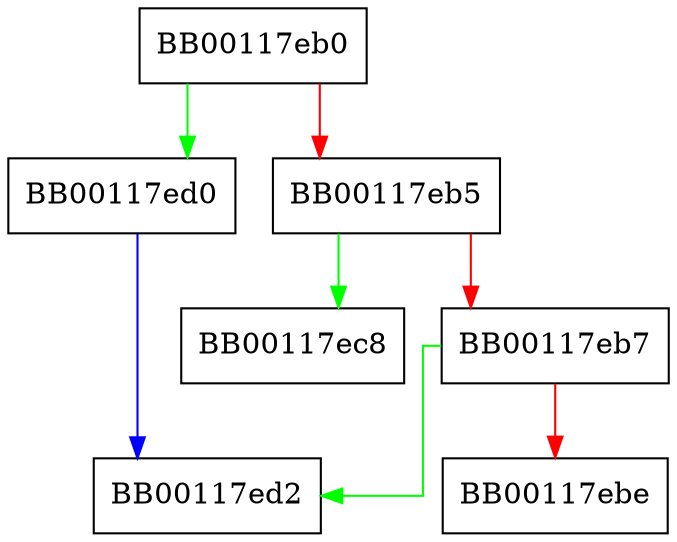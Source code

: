 digraph FUN_00117eb0 {
  node [shape="box"];
  graph [splines=ortho];
  BB00117eb0 -> BB00117ed0 [color="green"];
  BB00117eb0 -> BB00117eb5 [color="red"];
  BB00117eb5 -> BB00117ec8 [color="green"];
  BB00117eb5 -> BB00117eb7 [color="red"];
  BB00117eb7 -> BB00117ed2 [color="green"];
  BB00117eb7 -> BB00117ebe [color="red"];
  BB00117ed0 -> BB00117ed2 [color="blue"];
}